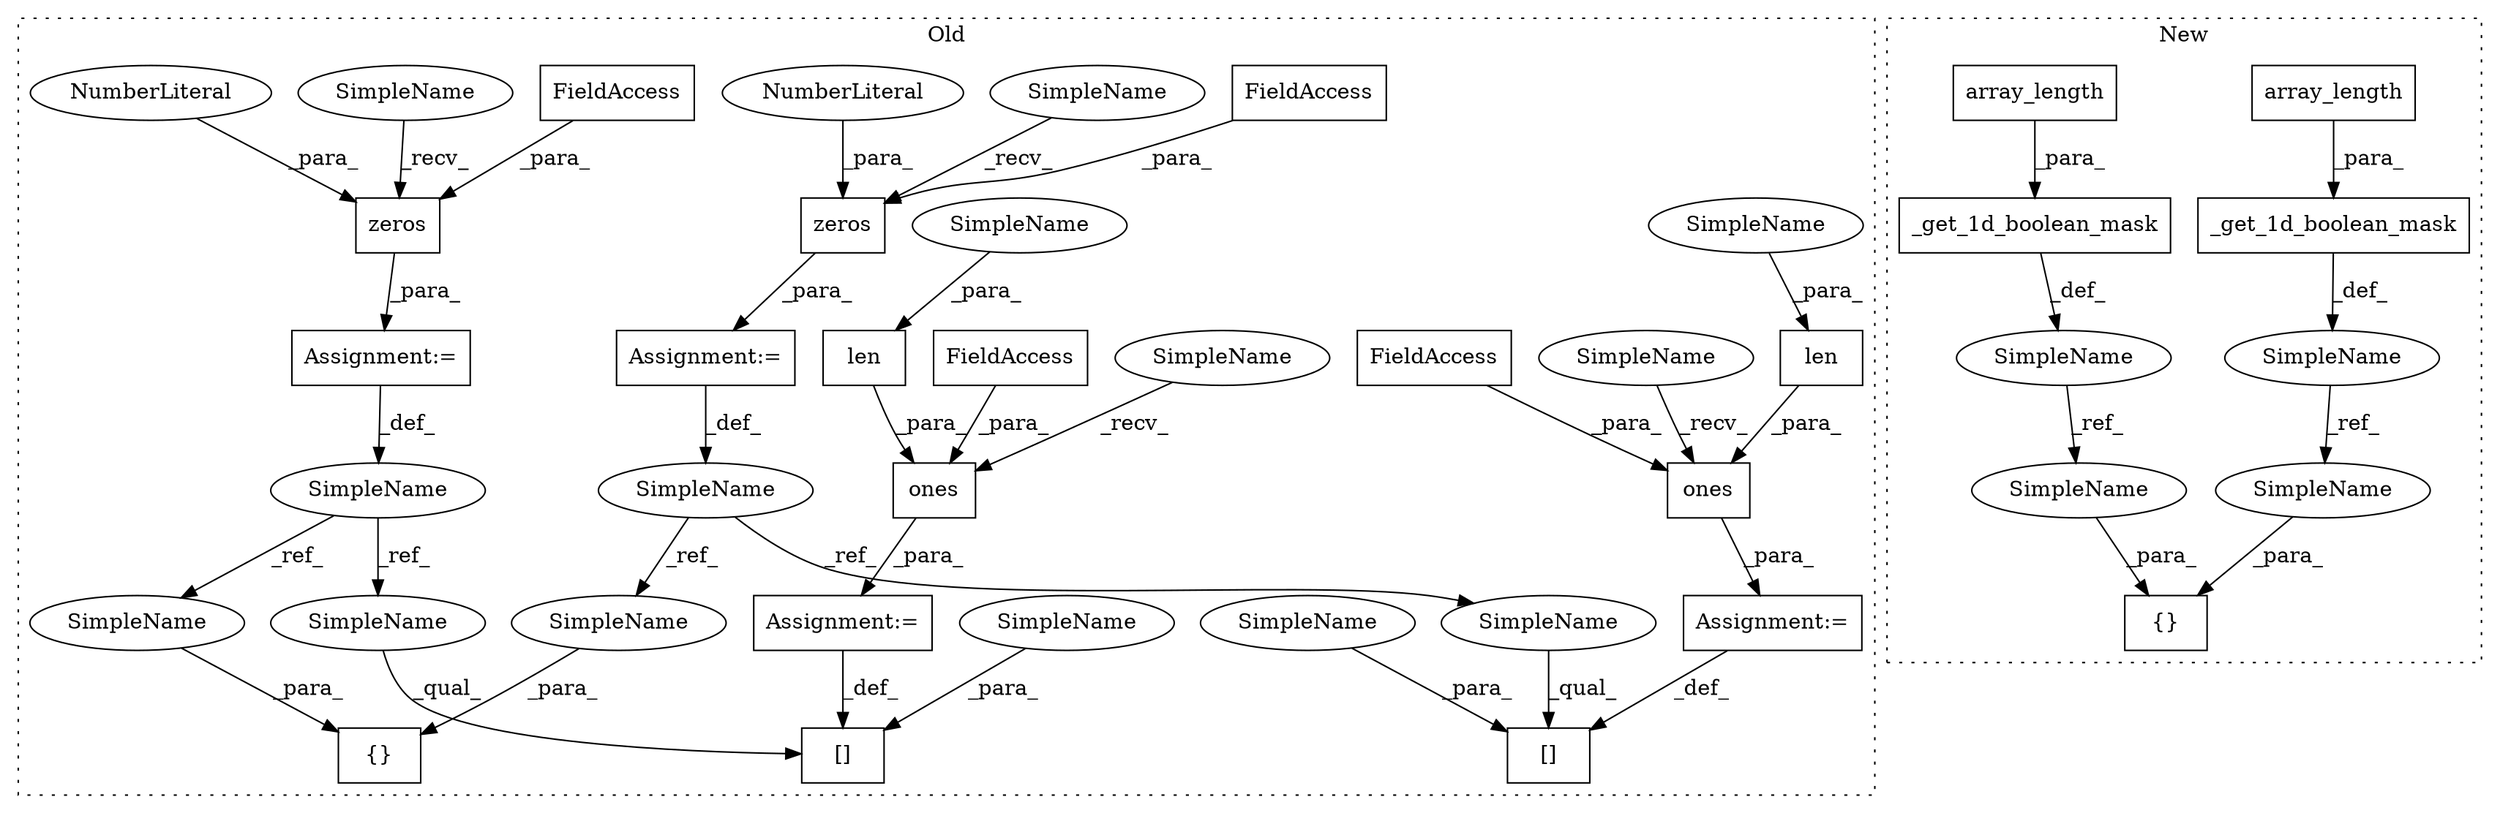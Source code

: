 digraph G {
subgraph cluster0 {
1 [label="[]" a="2" s="7108,7128" l="13,1" shape="box"];
4 [label="Assignment:=" a="7" s="7053" l="1" shape="box"];
5 [label="len" a="32" s="7141,7152" l="4,1" shape="box"];
6 [label="{}" a="4" s="7406,7435" l="1,1" shape="box"];
7 [label="SimpleName" a="42" s="7165" l="15" shape="ellipse"];
8 [label="[]" a="2" s="7239,7262" l="16,1" shape="box"];
9 [label="len" a="32" s="7275,7286" l="4,1" shape="box"];
11 [label="ones" a="32" s="7136,7158" l="5,1" shape="box"];
12 [label="FieldAccess" a="22" s="7154" l="4" shape="box"];
13 [label="ones" a="32" s="7270,7292" l="5,1" shape="box"];
14 [label="FieldAccess" a="22" s="7288" l="4" shape="box"];
15 [label="SimpleName" a="42" s="7041" l="12" shape="ellipse"];
18 [label="zeros" a="32" s="7060,7073" l="6,1" shape="box"];
19 [label="NumberLiteral" a="34" s="7066" l="2" shape="ellipse"];
20 [label="FieldAccess" a="22" s="7069" l="4" shape="box"];
21 [label="Assignment:=" a="7" s="7129" l="1" shape="box"];
22 [label="Assignment:=" a="7" s="7263" l="1" shape="box"];
23 [label="Assignment:=" a="7" s="7180" l="1" shape="box"];
24 [label="zeros" a="32" s="7187,7200" l="6,1" shape="box"];
25 [label="NumberLiteral" a="34" s="7193" l="2" shape="ellipse"];
26 [label="FieldAccess" a="22" s="7196" l="4" shape="box"];
30 [label="SimpleName" a="42" s="7279" l="7" shape="ellipse"];
31 [label="SimpleName" a="42" s="7255" l="7" shape="ellipse"];
32 [label="SimpleName" a="42" s="7145" l="7" shape="ellipse"];
33 [label="SimpleName" a="42" s="7121" l="7" shape="ellipse"];
34 [label="SimpleName" a="42" s="7239" l="15" shape="ellipse"];
35 [label="SimpleName" a="42" s="7420" l="15" shape="ellipse"];
36 [label="SimpleName" a="42" s="7130" l="5" shape="ellipse"];
37 [label="SimpleName" a="42" s="7181" l="5" shape="ellipse"];
38 [label="SimpleName" a="42" s="7264" l="5" shape="ellipse"];
39 [label="SimpleName" a="42" s="7054" l="5" shape="ellipse"];
41 [label="SimpleName" a="42" s="7108" l="12" shape="ellipse"];
42 [label="SimpleName" a="42" s="7407" l="12" shape="ellipse"];
label = "Old";
style="dotted";
}
subgraph cluster1 {
2 [label="array_length" a="32" s="7105" l="14" shape="box"];
3 [label="{}" a="4" s="7349,7386" l="1,1" shape="box"];
10 [label="SimpleName" a="42" s="7141" l="19" shape="ellipse"];
16 [label="array_length" a="32" s="7196" l="14" shape="box"];
17 [label="_get_1d_boolean_mask" a="32" s="7070,7134" l="21,1" shape="box"];
27 [label="SimpleName" a="42" s="7053" l="16" shape="ellipse"];
28 [label="_get_1d_boolean_mask" a="32" s="7161,7229" l="21,1" shape="box"];
29 [label="SimpleName" a="42" s="7367" l="19" shape="ellipse"];
40 [label="SimpleName" a="42" s="7350" l="16" shape="ellipse"];
label = "New";
style="dotted";
}
2 -> 17 [label="_para_"];
4 -> 15 [label="_def_"];
5 -> 11 [label="_para_"];
7 -> 35 [label="_ref_"];
7 -> 34 [label="_ref_"];
9 -> 13 [label="_para_"];
10 -> 29 [label="_ref_"];
11 -> 21 [label="_para_"];
12 -> 11 [label="_para_"];
13 -> 22 [label="_para_"];
14 -> 13 [label="_para_"];
15 -> 41 [label="_ref_"];
15 -> 42 [label="_ref_"];
16 -> 28 [label="_para_"];
17 -> 27 [label="_def_"];
18 -> 4 [label="_para_"];
19 -> 18 [label="_para_"];
20 -> 18 [label="_para_"];
21 -> 1 [label="_def_"];
22 -> 8 [label="_def_"];
23 -> 7 [label="_def_"];
24 -> 23 [label="_para_"];
25 -> 24 [label="_para_"];
26 -> 24 [label="_para_"];
27 -> 40 [label="_ref_"];
28 -> 10 [label="_def_"];
29 -> 3 [label="_para_"];
30 -> 9 [label="_para_"];
31 -> 8 [label="_para_"];
32 -> 5 [label="_para_"];
33 -> 1 [label="_para_"];
34 -> 8 [label="_qual_"];
35 -> 6 [label="_para_"];
36 -> 11 [label="_recv_"];
37 -> 24 [label="_recv_"];
38 -> 13 [label="_recv_"];
39 -> 18 [label="_recv_"];
40 -> 3 [label="_para_"];
41 -> 1 [label="_qual_"];
42 -> 6 [label="_para_"];
}
